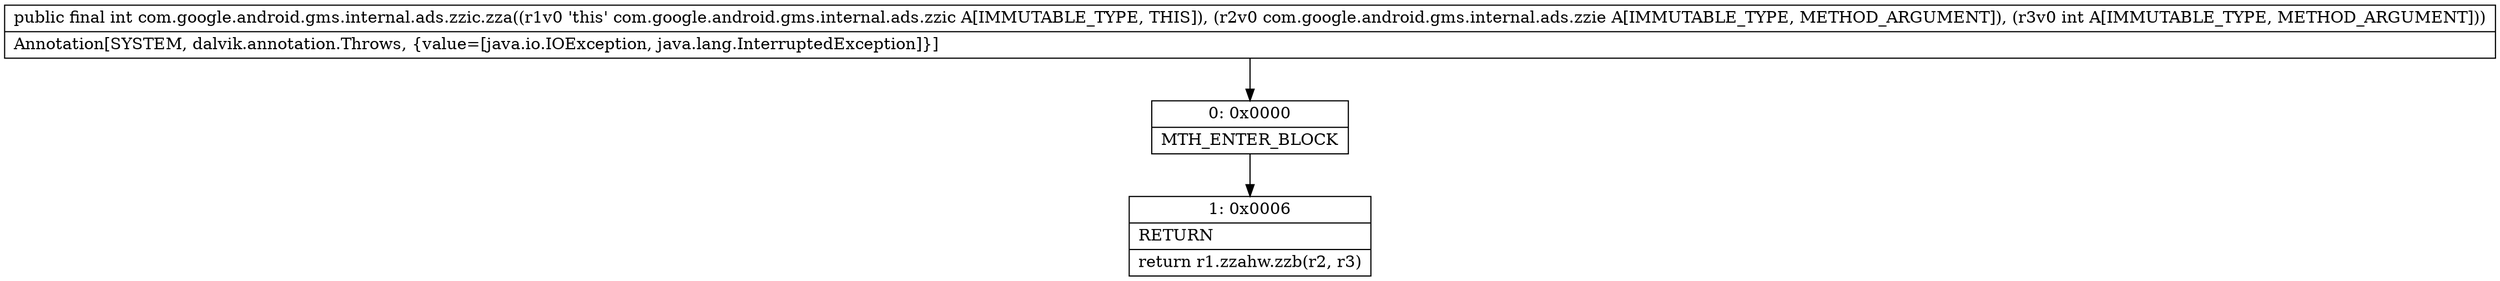 digraph "CFG forcom.google.android.gms.internal.ads.zzic.zza(Lcom\/google\/android\/gms\/internal\/ads\/zzie;I)I" {
Node_0 [shape=record,label="{0\:\ 0x0000|MTH_ENTER_BLOCK\l}"];
Node_1 [shape=record,label="{1\:\ 0x0006|RETURN\l|return r1.zzahw.zzb(r2, r3)\l}"];
MethodNode[shape=record,label="{public final int com.google.android.gms.internal.ads.zzic.zza((r1v0 'this' com.google.android.gms.internal.ads.zzic A[IMMUTABLE_TYPE, THIS]), (r2v0 com.google.android.gms.internal.ads.zzie A[IMMUTABLE_TYPE, METHOD_ARGUMENT]), (r3v0 int A[IMMUTABLE_TYPE, METHOD_ARGUMENT]))  | Annotation[SYSTEM, dalvik.annotation.Throws, \{value=[java.io.IOException, java.lang.InterruptedException]\}]\l}"];
MethodNode -> Node_0;
Node_0 -> Node_1;
}

